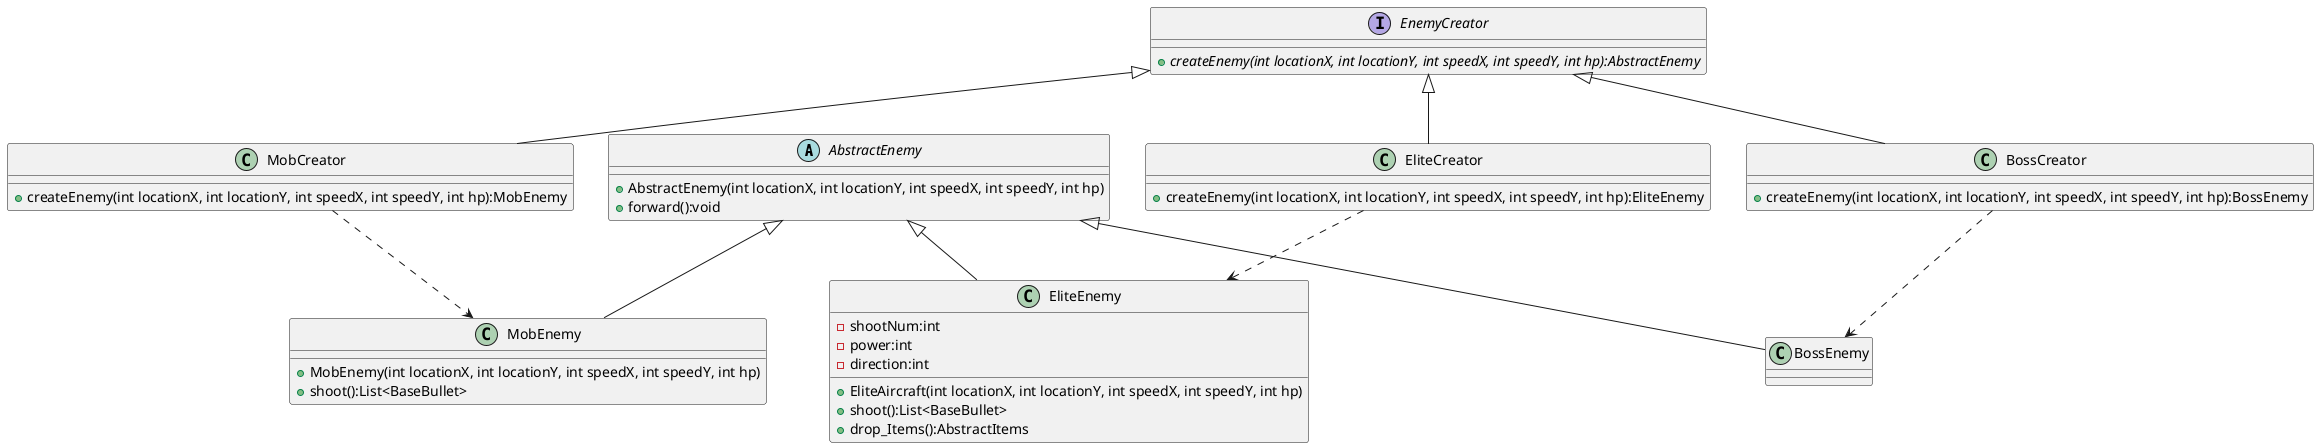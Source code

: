 @startuml

AbstractEnemy <|-- MobEnemy
AbstractEnemy <|-- EliteEnemy
AbstractEnemy <|-- BossEnemy

EnemyCreator <|-- MobCreator
EnemyCreator <|-- EliteCreator
EnemyCreator <|-- BossCreator

MobCreator ..> MobEnemy
EliteCreator ..> EliteEnemy
BossCreator ..> BossEnemy

interface EnemyCreator{
    + {abstract}createEnemy(int locationX, int locationY, int speedX, int speedY, int hp):AbstractEnemy
}

abstract class AbstractEnemy{
    + AbstractEnemy(int locationX, int locationY, int speedX, int speedY, int hp)
    + forward():void
}

class MobEnemy {
    + MobEnemy(int locationX, int locationY, int speedX, int speedY, int hp)
    + shoot():List<BaseBullet>
}
class EliteEnemy{
    - shootNum:int
    - power:int
    - direction:int
    + EliteAircraft(int locationX, int locationY, int speedX, int speedY, int hp)
    + shoot():List<BaseBullet>
    + drop_Items():AbstractItems
}

class BossEnemy{

}

class MobCreator{
    + createEnemy(int locationX, int locationY, int speedX, int speedY, int hp):MobEnemy
}

class EliteCreator{
    + createEnemy(int locationX, int locationY, int speedX, int speedY, int hp):EliteEnemy
}

class BossCreator{
    + createEnemy(int locationX, int locationY, int speedX, int speedY, int hp):BossEnemy
}

@enduml
